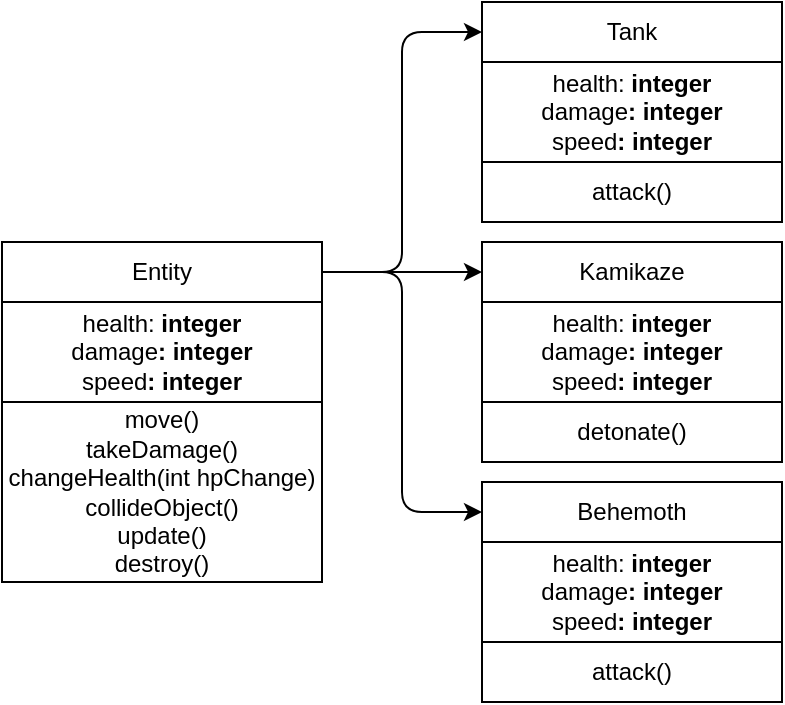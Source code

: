 <mxfile version="14.4.3" type="device"><diagram id="uZ1zO6yn30d0lQNMwtwW" name="Page-1"><mxGraphModel dx="1024" dy="592" grid="1" gridSize="10" guides="1" tooltips="1" connect="1" arrows="1" fold="1" page="1" pageScale="1" pageWidth="850" pageHeight="1100" math="0" shadow="0"><root><mxCell id="0"/><mxCell id="1" parent="0"/><mxCell id="skRHuVIj9B1aX7nDy8z--25" value="" style="rounded=0;whiteSpace=wrap;html=1;" vertex="1" parent="1"><mxGeometry x="440" y="560" width="150" height="110" as="geometry"/></mxCell><mxCell id="skRHuVIj9B1aX7nDy8z--24" value="" style="rounded=0;whiteSpace=wrap;html=1;" vertex="1" parent="1"><mxGeometry x="440" y="440" width="150" height="110" as="geometry"/></mxCell><mxCell id="skRHuVIj9B1aX7nDy8z--26" value="" style="rounded=0;whiteSpace=wrap;html=1;" vertex="1" parent="1"><mxGeometry x="440" y="320" width="150" height="110" as="geometry"/></mxCell><mxCell id="skRHuVIj9B1aX7nDy8z--16" value="" style="rounded=0;whiteSpace=wrap;html=1;" vertex="1" parent="1"><mxGeometry x="200" y="440" width="160" height="170" as="geometry"/></mxCell><mxCell id="skRHuVIj9B1aX7nDy8z--12" value="move()&lt;br&gt;takeDamage()&lt;br&gt;changeHealth(int hpChange)&lt;br&gt;collideObject()&lt;br&gt;update()&lt;br&gt;destroy()" style="rounded=0;whiteSpace=wrap;html=1;" vertex="1" parent="1"><mxGeometry x="200" y="520" width="160" height="90" as="geometry"/></mxCell><mxCell id="skRHuVIj9B1aX7nDy8z--15" value="health: &lt;b&gt;integer&lt;/b&gt;&lt;br&gt;damage&lt;b&gt;: integer&lt;/b&gt;&lt;br&gt;speed&lt;b&gt;: integer&lt;br&gt;&lt;/b&gt;" style="rounded=0;whiteSpace=wrap;html=1;" vertex="1" parent="1"><mxGeometry x="200" y="470" width="160" height="50" as="geometry"/></mxCell><mxCell id="skRHuVIj9B1aX7nDy8z--17" value="Entity" style="rounded=0;whiteSpace=wrap;html=1;" vertex="1" parent="1"><mxGeometry x="200" y="440" width="160" height="30" as="geometry"/></mxCell><mxCell id="skRHuVIj9B1aX7nDy8z--18" value="Tank" style="rounded=0;whiteSpace=wrap;html=1;" vertex="1" parent="1"><mxGeometry x="440" y="320" width="150" height="30" as="geometry"/></mxCell><mxCell id="skRHuVIj9B1aX7nDy8z--19" value="Kamikaze" style="rounded=0;whiteSpace=wrap;html=1;" vertex="1" parent="1"><mxGeometry x="440" y="440" width="150" height="30" as="geometry"/></mxCell><mxCell id="skRHuVIj9B1aX7nDy8z--20" value="Behemoth" style="rounded=0;whiteSpace=wrap;html=1;" vertex="1" parent="1"><mxGeometry x="440" y="560" width="150" height="30" as="geometry"/></mxCell><mxCell id="skRHuVIj9B1aX7nDy8z--21" value="attack()" style="rounded=0;whiteSpace=wrap;html=1;" vertex="1" parent="1"><mxGeometry x="440" y="400" width="150" height="30" as="geometry"/></mxCell><mxCell id="skRHuVIj9B1aX7nDy8z--22" value="attack()" style="rounded=0;whiteSpace=wrap;html=1;" vertex="1" parent="1"><mxGeometry x="440" y="640" width="150" height="30" as="geometry"/></mxCell><mxCell id="skRHuVIj9B1aX7nDy8z--23" value="detonate()" style="rounded=0;whiteSpace=wrap;html=1;" vertex="1" parent="1"><mxGeometry x="440" y="520" width="150" height="30" as="geometry"/></mxCell><mxCell id="skRHuVIj9B1aX7nDy8z--28" value="" style="endArrow=classic;html=1;exitX=1;exitY=0.5;exitDx=0;exitDy=0;entryX=0;entryY=0.5;entryDx=0;entryDy=0;" edge="1" parent="1" source="skRHuVIj9B1aX7nDy8z--17" target="skRHuVIj9B1aX7nDy8z--19"><mxGeometry width="50" height="50" relative="1" as="geometry"><mxPoint x="400" y="540" as="sourcePoint"/><mxPoint x="450" y="490" as="targetPoint"/></mxGeometry></mxCell><mxCell id="skRHuVIj9B1aX7nDy8z--29" value="" style="endArrow=classic;html=1;exitX=1;exitY=0.5;exitDx=0;exitDy=0;entryX=0;entryY=0.5;entryDx=0;entryDy=0;" edge="1" parent="1" source="skRHuVIj9B1aX7nDy8z--17" target="skRHuVIj9B1aX7nDy8z--18"><mxGeometry width="50" height="50" relative="1" as="geometry"><mxPoint x="400" y="540" as="sourcePoint"/><mxPoint x="450" y="490" as="targetPoint"/><Array as="points"><mxPoint x="400" y="455"/><mxPoint x="400" y="335"/></Array></mxGeometry></mxCell><mxCell id="skRHuVIj9B1aX7nDy8z--30" value="" style="endArrow=classic;html=1;exitX=1;exitY=0.5;exitDx=0;exitDy=0;entryX=0;entryY=0.5;entryDx=0;entryDy=0;" edge="1" parent="1" source="skRHuVIj9B1aX7nDy8z--17" target="skRHuVIj9B1aX7nDy8z--20"><mxGeometry width="50" height="50" relative="1" as="geometry"><mxPoint x="400" y="540" as="sourcePoint"/><mxPoint x="450" y="490" as="targetPoint"/><Array as="points"><mxPoint x="400" y="455"/><mxPoint x="400" y="575"/></Array></mxGeometry></mxCell><mxCell id="skRHuVIj9B1aX7nDy8z--35" value="health: &lt;b&gt;integer&lt;/b&gt;&lt;br&gt;damage&lt;b&gt;: integer&lt;/b&gt;&lt;br&gt;speed&lt;b&gt;: integer&lt;br&gt;&lt;/b&gt;" style="rounded=0;whiteSpace=wrap;html=1;" vertex="1" parent="1"><mxGeometry x="440" y="350" width="150" height="50" as="geometry"/></mxCell><mxCell id="skRHuVIj9B1aX7nDy8z--36" value="health: &lt;b&gt;integer&lt;/b&gt;&lt;br&gt;damage&lt;b&gt;: integer&lt;/b&gt;&lt;br&gt;speed&lt;b&gt;: integer&lt;br&gt;&lt;/b&gt;" style="rounded=0;whiteSpace=wrap;html=1;" vertex="1" parent="1"><mxGeometry x="440" y="470" width="150" height="50" as="geometry"/></mxCell><mxCell id="skRHuVIj9B1aX7nDy8z--37" value="health: &lt;b&gt;integer&lt;/b&gt;&lt;br&gt;damage&lt;b&gt;: integer&lt;/b&gt;&lt;br&gt;speed&lt;b&gt;: integer&lt;br&gt;&lt;/b&gt;" style="rounded=0;whiteSpace=wrap;html=1;" vertex="1" parent="1"><mxGeometry x="440" y="590" width="150" height="50" as="geometry"/></mxCell></root></mxGraphModel></diagram></mxfile>